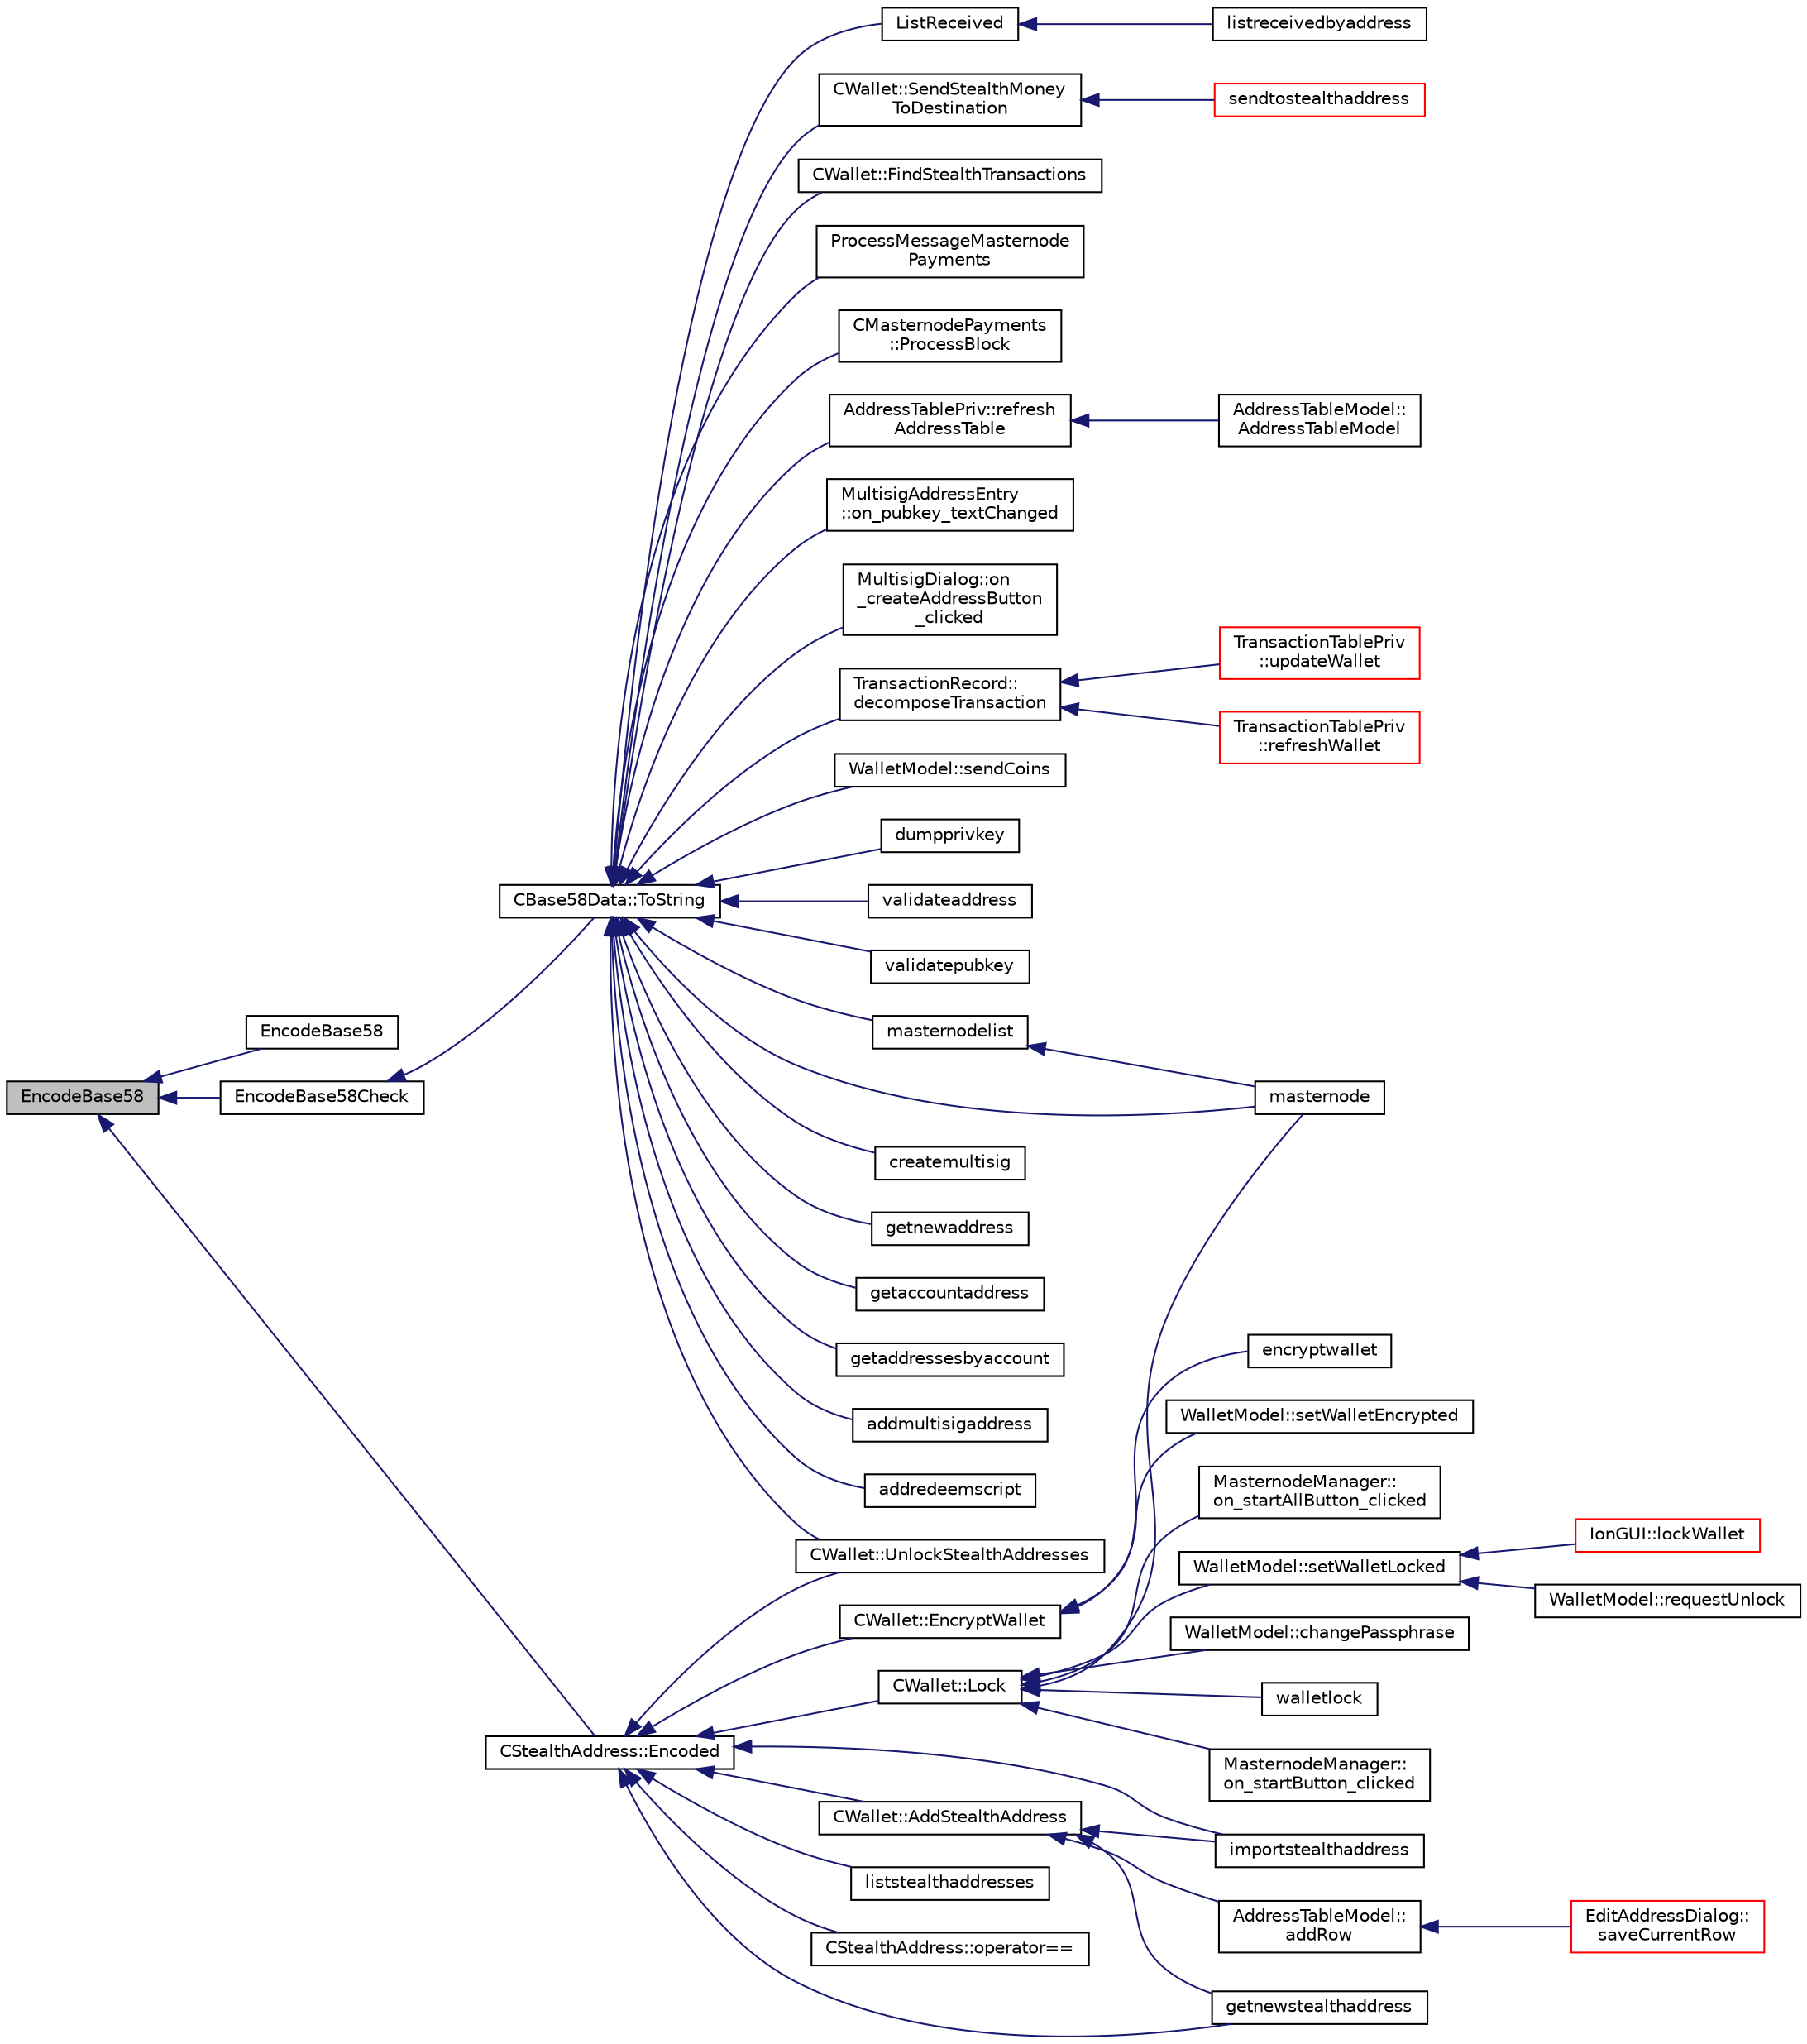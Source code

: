 digraph "EncodeBase58"
{
  edge [fontname="Helvetica",fontsize="10",labelfontname="Helvetica",labelfontsize="10"];
  node [fontname="Helvetica",fontsize="10",shape=record];
  rankdir="LR";
  Node152 [label="EncodeBase58",height=0.2,width=0.4,color="black", fillcolor="grey75", style="filled", fontcolor="black"];
  Node152 -> Node153 [dir="back",color="midnightblue",fontsize="10",style="solid",fontname="Helvetica"];
  Node153 [label="EncodeBase58",height=0.2,width=0.4,color="black", fillcolor="white", style="filled",URL="$d8/d53/base58_8h.html#ab95cf95fa4e2631017335c2ea73090bc",tooltip="Encode a byte vector as a base58-encoded string. "];
  Node152 -> Node154 [dir="back",color="midnightblue",fontsize="10",style="solid",fontname="Helvetica"];
  Node154 [label="EncodeBase58Check",height=0.2,width=0.4,color="black", fillcolor="white", style="filled",URL="$d8/d53/base58_8h.html#ace9a5807ee51604f33044339f073ec76",tooltip="Encode a byte vector into a base58-encoded string, including checksum. "];
  Node154 -> Node155 [dir="back",color="midnightblue",fontsize="10",style="solid",fontname="Helvetica"];
  Node155 [label="CBase58Data::ToString",height=0.2,width=0.4,color="black", fillcolor="white", style="filled",URL="$d2/d08/class_c_base58_data.html#a7dc91af403ca02694b3247b15604e220"];
  Node155 -> Node156 [dir="back",color="midnightblue",fontsize="10",style="solid",fontname="Helvetica"];
  Node156 [label="ProcessMessageMasternode\lPayments",height=0.2,width=0.4,color="black", fillcolor="white", style="filled",URL="$dc/d20/masternode-payments_8h.html#a8c28fb440d8031543d1de309e34c40f2"];
  Node155 -> Node157 [dir="back",color="midnightblue",fontsize="10",style="solid",fontname="Helvetica"];
  Node157 [label="CMasternodePayments\l::ProcessBlock",height=0.2,width=0.4,color="black", fillcolor="white", style="filled",URL="$dc/d9a/class_c_masternode_payments.html#aa23dfbc148f10f601e9771bfcffea441"];
  Node155 -> Node158 [dir="back",color="midnightblue",fontsize="10",style="solid",fontname="Helvetica"];
  Node158 [label="AddressTablePriv::refresh\lAddressTable",height=0.2,width=0.4,color="black", fillcolor="white", style="filled",URL="$de/dba/class_address_table_priv.html#af093c98444e8f734e08cfc2ce5b9b116"];
  Node158 -> Node159 [dir="back",color="midnightblue",fontsize="10",style="solid",fontname="Helvetica"];
  Node159 [label="AddressTableModel::\lAddressTableModel",height=0.2,width=0.4,color="black", fillcolor="white", style="filled",URL="$d9/ded/class_address_table_model.html#a273787011f7e387cc68b8282539fb9ef"];
  Node155 -> Node160 [dir="back",color="midnightblue",fontsize="10",style="solid",fontname="Helvetica"];
  Node160 [label="MultisigAddressEntry\l::on_pubkey_textChanged",height=0.2,width=0.4,color="black", fillcolor="white", style="filled",URL="$da/d39/class_multisig_address_entry.html#addaaabad7c692f4be0255d3969ccb6c0"];
  Node155 -> Node161 [dir="back",color="midnightblue",fontsize="10",style="solid",fontname="Helvetica"];
  Node161 [label="MultisigDialog::on\l_createAddressButton\l_clicked",height=0.2,width=0.4,color="black", fillcolor="white", style="filled",URL="$d4/df4/class_multisig_dialog.html#a99a1605980d9bf0a4c2426ead61aa15a"];
  Node155 -> Node162 [dir="back",color="midnightblue",fontsize="10",style="solid",fontname="Helvetica"];
  Node162 [label="TransactionRecord::\ldecomposeTransaction",height=0.2,width=0.4,color="black", fillcolor="white", style="filled",URL="$d1/da7/class_transaction_record.html#a9f5db4465fa5fdcc3f9af525096bcdb9"];
  Node162 -> Node163 [dir="back",color="midnightblue",fontsize="10",style="solid",fontname="Helvetica"];
  Node163 [label="TransactionTablePriv\l::refreshWallet",height=0.2,width=0.4,color="red", fillcolor="white", style="filled",URL="$d2/ddb/class_transaction_table_priv.html#a1f81da5d7cfb2aac03a5e18e6bc91792"];
  Node162 -> Node165 [dir="back",color="midnightblue",fontsize="10",style="solid",fontname="Helvetica"];
  Node165 [label="TransactionTablePriv\l::updateWallet",height=0.2,width=0.4,color="red", fillcolor="white", style="filled",URL="$d2/ddb/class_transaction_table_priv.html#a5a8454ce91251c4d9eb927bf2850745c"];
  Node155 -> Node167 [dir="back",color="midnightblue",fontsize="10",style="solid",fontname="Helvetica"];
  Node167 [label="WalletModel::sendCoins",height=0.2,width=0.4,color="black", fillcolor="white", style="filled",URL="$d4/d27/class_wallet_model.html#a053fb3ff2b8b0347f83e6bb591126746"];
  Node155 -> Node168 [dir="back",color="midnightblue",fontsize="10",style="solid",fontname="Helvetica"];
  Node168 [label="dumpprivkey",height=0.2,width=0.4,color="black", fillcolor="white", style="filled",URL="$dc/dbf/rpcdump_8cpp.html#a4010fb238298e15c540d3e5ecd60f858"];
  Node155 -> Node169 [dir="back",color="midnightblue",fontsize="10",style="solid",fontname="Helvetica"];
  Node169 [label="validateaddress",height=0.2,width=0.4,color="black", fillcolor="white", style="filled",URL="$db/d48/rpcmisc_8cpp.html#aea4124dcc1390de557db6128da0697f4"];
  Node155 -> Node170 [dir="back",color="midnightblue",fontsize="10",style="solid",fontname="Helvetica"];
  Node170 [label="validatepubkey",height=0.2,width=0.4,color="black", fillcolor="white", style="filled",URL="$db/d48/rpcmisc_8cpp.html#a32620752527477f4bac811a7db5ab35b"];
  Node155 -> Node171 [dir="back",color="midnightblue",fontsize="10",style="solid",fontname="Helvetica"];
  Node171 [label="masternode",height=0.2,width=0.4,color="black", fillcolor="white", style="filled",URL="$d5/d6b/rpcstashedsend_8cpp.html#a30609e443aeb47c29ed0878d16b1b5e1"];
  Node155 -> Node172 [dir="back",color="midnightblue",fontsize="10",style="solid",fontname="Helvetica"];
  Node172 [label="masternodelist",height=0.2,width=0.4,color="black", fillcolor="white", style="filled",URL="$d5/d6b/rpcstashedsend_8cpp.html#a3a7ed7e37f21eb2912afc6e776f7236c"];
  Node172 -> Node171 [dir="back",color="midnightblue",fontsize="10",style="solid",fontname="Helvetica"];
  Node155 -> Node173 [dir="back",color="midnightblue",fontsize="10",style="solid",fontname="Helvetica"];
  Node173 [label="createmultisig",height=0.2,width=0.4,color="black", fillcolor="white", style="filled",URL="$df/d1d/rpcwallet_8cpp.html#a10f145bcadd06025abb3b065e2fa7a84"];
  Node155 -> Node174 [dir="back",color="midnightblue",fontsize="10",style="solid",fontname="Helvetica"];
  Node174 [label="getnewaddress",height=0.2,width=0.4,color="black", fillcolor="white", style="filled",URL="$df/d1d/rpcwallet_8cpp.html#aead824d845d670fbd8f187ebd4f9a535"];
  Node155 -> Node175 [dir="back",color="midnightblue",fontsize="10",style="solid",fontname="Helvetica"];
  Node175 [label="getaccountaddress",height=0.2,width=0.4,color="black", fillcolor="white", style="filled",URL="$df/d1d/rpcwallet_8cpp.html#a92145bcb3cfb45eb47dca18f1c94c434"];
  Node155 -> Node176 [dir="back",color="midnightblue",fontsize="10",style="solid",fontname="Helvetica"];
  Node176 [label="getaddressesbyaccount",height=0.2,width=0.4,color="black", fillcolor="white", style="filled",URL="$df/d1d/rpcwallet_8cpp.html#af7f6462458033e5fcd024bc4fecf2da8"];
  Node155 -> Node177 [dir="back",color="midnightblue",fontsize="10",style="solid",fontname="Helvetica"];
  Node177 [label="addmultisigaddress",height=0.2,width=0.4,color="black", fillcolor="white", style="filled",URL="$df/d1d/rpcwallet_8cpp.html#a01e8a83cbd4209f10c71719383d7ca2d"];
  Node155 -> Node178 [dir="back",color="midnightblue",fontsize="10",style="solid",fontname="Helvetica"];
  Node178 [label="addredeemscript",height=0.2,width=0.4,color="black", fillcolor="white", style="filled",URL="$df/d1d/rpcwallet_8cpp.html#a6bdf3775b3749a2b216576b62af4f801"];
  Node155 -> Node179 [dir="back",color="midnightblue",fontsize="10",style="solid",fontname="Helvetica"];
  Node179 [label="ListReceived",height=0.2,width=0.4,color="black", fillcolor="white", style="filled",URL="$df/d1d/rpcwallet_8cpp.html#a0cc958f67a8d6d0002cb4fee19eddb5c"];
  Node179 -> Node180 [dir="back",color="midnightblue",fontsize="10",style="solid",fontname="Helvetica"];
  Node180 [label="listreceivedbyaddress",height=0.2,width=0.4,color="black", fillcolor="white", style="filled",URL="$df/d1d/rpcwallet_8cpp.html#a34b36ceb4a7e36e0dab24cf675c49da5"];
  Node155 -> Node181 [dir="back",color="midnightblue",fontsize="10",style="solid",fontname="Helvetica"];
  Node181 [label="CWallet::UnlockStealthAddresses",height=0.2,width=0.4,color="black", fillcolor="white", style="filled",URL="$d2/de5/class_c_wallet.html#ac45af0632ea59c56295d3158b7387f33"];
  Node155 -> Node182 [dir="back",color="midnightblue",fontsize="10",style="solid",fontname="Helvetica"];
  Node182 [label="CWallet::SendStealthMoney\lToDestination",height=0.2,width=0.4,color="black", fillcolor="white", style="filled",URL="$d2/de5/class_c_wallet.html#afce932bf3aa678046ab75eccff004858"];
  Node182 -> Node183 [dir="back",color="midnightblue",fontsize="10",style="solid",fontname="Helvetica"];
  Node183 [label="sendtostealthaddress",height=0.2,width=0.4,color="red", fillcolor="white", style="filled",URL="$df/d1d/rpcwallet_8cpp.html#ad901105908c7eea072067a49643a906e"];
  Node155 -> Node185 [dir="back",color="midnightblue",fontsize="10",style="solid",fontname="Helvetica"];
  Node185 [label="CWallet::FindStealthTransactions",height=0.2,width=0.4,color="black", fillcolor="white", style="filled",URL="$d2/de5/class_c_wallet.html#a5d0e2025dc7a87a0406be272b80509ee"];
  Node152 -> Node186 [dir="back",color="midnightblue",fontsize="10",style="solid",fontname="Helvetica"];
  Node186 [label="CStealthAddress::Encoded",height=0.2,width=0.4,color="black", fillcolor="white", style="filled",URL="$d6/d37/class_c_stealth_address.html#a1318c3f56f64354f4c909380ba692c91"];
  Node186 -> Node187 [dir="back",color="midnightblue",fontsize="10",style="solid",fontname="Helvetica"];
  Node187 [label="getnewstealthaddress",height=0.2,width=0.4,color="black", fillcolor="white", style="filled",URL="$df/d1d/rpcwallet_8cpp.html#a59139de50de79af3d3960ddbb5ee5340"];
  Node186 -> Node188 [dir="back",color="midnightblue",fontsize="10",style="solid",fontname="Helvetica"];
  Node188 [label="liststealthaddresses",height=0.2,width=0.4,color="black", fillcolor="white", style="filled",URL="$df/d1d/rpcwallet_8cpp.html#a122c17b0d58ddd7ba5a7471d0089c1b9"];
  Node186 -> Node189 [dir="back",color="midnightblue",fontsize="10",style="solid",fontname="Helvetica"];
  Node189 [label="importstealthaddress",height=0.2,width=0.4,color="black", fillcolor="white", style="filled",URL="$df/d1d/rpcwallet_8cpp.html#a4bde25c1b4a97ec6068d2808594c9820"];
  Node186 -> Node190 [dir="back",color="midnightblue",fontsize="10",style="solid",fontname="Helvetica"];
  Node190 [label="CStealthAddress::operator==",height=0.2,width=0.4,color="black", fillcolor="white", style="filled",URL="$d6/d37/class_c_stealth_address.html#aafdb2534bed64a42a3e3147a997514eb"];
  Node186 -> Node191 [dir="back",color="midnightblue",fontsize="10",style="solid",fontname="Helvetica"];
  Node191 [label="CWallet::Lock",height=0.2,width=0.4,color="black", fillcolor="white", style="filled",URL="$d2/de5/class_c_wallet.html#a0404b6bc1cb804aadc69b9902b52282a"];
  Node191 -> Node192 [dir="back",color="midnightblue",fontsize="10",style="solid",fontname="Helvetica"];
  Node192 [label="MasternodeManager::\lon_startButton_clicked",height=0.2,width=0.4,color="black", fillcolor="white", style="filled",URL="$d9/d70/class_masternode_manager.html#a83f5cf149fdaf6d7fce1a3378611c3f9"];
  Node191 -> Node193 [dir="back",color="midnightblue",fontsize="10",style="solid",fontname="Helvetica"];
  Node193 [label="MasternodeManager::\lon_startAllButton_clicked",height=0.2,width=0.4,color="black", fillcolor="white", style="filled",URL="$d9/d70/class_masternode_manager.html#aad77095fab625d3a02afa52696f64e2f"];
  Node191 -> Node194 [dir="back",color="midnightblue",fontsize="10",style="solid",fontname="Helvetica"];
  Node194 [label="WalletModel::setWalletLocked",height=0.2,width=0.4,color="black", fillcolor="white", style="filled",URL="$d4/d27/class_wallet_model.html#a5a8b65bfaecb0813d64c733f4f34f090"];
  Node194 -> Node195 [dir="back",color="midnightblue",fontsize="10",style="solid",fontname="Helvetica"];
  Node195 [label="IonGUI::lockWallet",height=0.2,width=0.4,color="red", fillcolor="white", style="filled",URL="$dc/d0b/class_ion_g_u_i.html#abfbef460c97022eea4d5e2dec1887ba0"];
  Node194 -> Node200 [dir="back",color="midnightblue",fontsize="10",style="solid",fontname="Helvetica"];
  Node200 [label="WalletModel::requestUnlock",height=0.2,width=0.4,color="black", fillcolor="white", style="filled",URL="$d4/d27/class_wallet_model.html#ae98eaede9493625ce778a0a873b3d124"];
  Node191 -> Node201 [dir="back",color="midnightblue",fontsize="10",style="solid",fontname="Helvetica"];
  Node201 [label="WalletModel::changePassphrase",height=0.2,width=0.4,color="black", fillcolor="white", style="filled",URL="$d4/d27/class_wallet_model.html#a67ebff3f267b5c9973c0465184c085a4"];
  Node191 -> Node171 [dir="back",color="midnightblue",fontsize="10",style="solid",fontname="Helvetica"];
  Node191 -> Node202 [dir="back",color="midnightblue",fontsize="10",style="solid",fontname="Helvetica"];
  Node202 [label="walletlock",height=0.2,width=0.4,color="black", fillcolor="white", style="filled",URL="$df/d1d/rpcwallet_8cpp.html#a387555bfc9c8d51759001ec4e3be3e83"];
  Node186 -> Node203 [dir="back",color="midnightblue",fontsize="10",style="solid",fontname="Helvetica"];
  Node203 [label="CWallet::EncryptWallet",height=0.2,width=0.4,color="black", fillcolor="white", style="filled",URL="$d2/de5/class_c_wallet.html#ab34fe5bf771619dcbe22a65f013e5469"];
  Node203 -> Node204 [dir="back",color="midnightblue",fontsize="10",style="solid",fontname="Helvetica"];
  Node204 [label="WalletModel::setWalletEncrypted",height=0.2,width=0.4,color="black", fillcolor="white", style="filled",URL="$d4/d27/class_wallet_model.html#a444340830badcd48e3a4dd6b03d9c4d7"];
  Node203 -> Node205 [dir="back",color="midnightblue",fontsize="10",style="solid",fontname="Helvetica"];
  Node205 [label="encryptwallet",height=0.2,width=0.4,color="black", fillcolor="white", style="filled",URL="$df/d1d/rpcwallet_8cpp.html#a5fb49bac2748015a256c63e9f8ccc539"];
  Node186 -> Node206 [dir="back",color="midnightblue",fontsize="10",style="solid",fontname="Helvetica"];
  Node206 [label="CWallet::AddStealthAddress",height=0.2,width=0.4,color="black", fillcolor="white", style="filled",URL="$d2/de5/class_c_wallet.html#a19d6a23e37ff619c741b7dfa9279b973"];
  Node206 -> Node207 [dir="back",color="midnightblue",fontsize="10",style="solid",fontname="Helvetica"];
  Node207 [label="AddressTableModel::\laddRow",height=0.2,width=0.4,color="black", fillcolor="white", style="filled",URL="$d9/ded/class_address_table_model.html#a08ab9ae401a18d193f0e39551de81280"];
  Node207 -> Node208 [dir="back",color="midnightblue",fontsize="10",style="solid",fontname="Helvetica"];
  Node208 [label="EditAddressDialog::\lsaveCurrentRow",height=0.2,width=0.4,color="red", fillcolor="white", style="filled",URL="$da/db7/class_edit_address_dialog.html#a8494a551799cd1f4c253e557424c206c"];
  Node206 -> Node187 [dir="back",color="midnightblue",fontsize="10",style="solid",fontname="Helvetica"];
  Node206 -> Node189 [dir="back",color="midnightblue",fontsize="10",style="solid",fontname="Helvetica"];
  Node186 -> Node181 [dir="back",color="midnightblue",fontsize="10",style="solid",fontname="Helvetica"];
}
